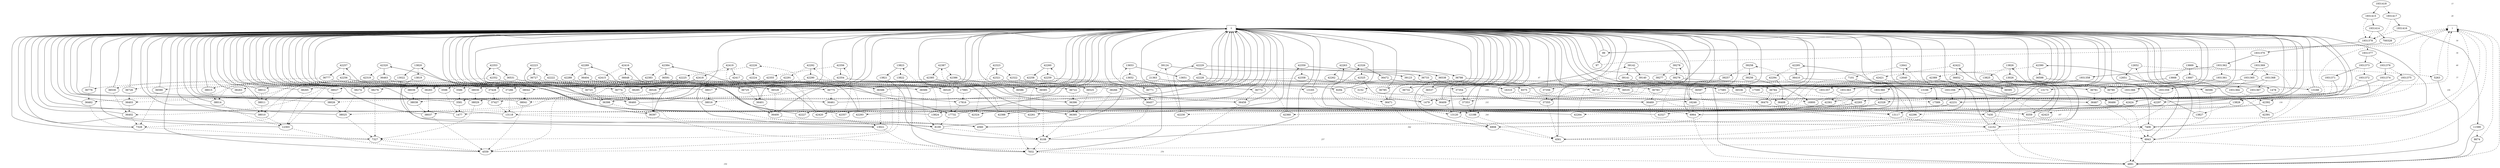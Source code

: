 digraph BDD {
center = true;
{ rank = same; { node [style=invis]; "T" };
 { node [shape=box,fontsize=12]; "0"; }
  { node [shape=box,fontsize=12]; "1"; }
}
{ rank=same; { node [shape=plaintext,fontname="Times Italic",fontsize=12] "13" };"1931418";}
{ rank=same; { node [shape=plaintext,fontname="Times Italic",fontsize=12] "20" };"1931415";"1931417";}
{ rank=same; { node [shape=plaintext,fontname="Times Italic",fontsize=12] "1" };"1931414";"1931416";}
{ rank=same; { node [shape=plaintext,fontname="Times Italic",fontsize=12] "50" };"700328";"1931378";}
{ rank=same; { node [shape=plaintext,fontname="Times Italic",fontsize=12] "58" };"99";"1931370";"1931377";}
{ rank=same; { node [shape=plaintext,fontname="Times Italic",fontsize=12] "68" };"97";"1931362";"1931369";"1931373";"1931376";}
{ rank=same; { node [shape=plaintext,fontname="Times Italic",fontsize=12] "77" };"1931358";"1931361";"1931365";"1931368";"1931371";"1931372";"1931374";"1931375";}
{ rank=same; { node [shape=plaintext,fontname="Times Italic",fontsize=12] "226" };"1931356";"1931357";"1931359";"1931360";"1931363";"1931364";"1931366";"1931367";}
{ rank=same; { node [shape=plaintext,fontname="Times Italic",fontsize=12] "116" };"13828";"42231";"42265";"42297";"42328";"42361";"42392";"42424";}
{ rank=same; { node [shape=plaintext,fontname="Times Italic",fontsize=12] "107" };"13824";"13827";"42227";"42230";"42261";"42264";"42293";"42296";"42324";"42327";"42357";"42360";"42388";"42391";"42420";"42423";}
{ rank=same; { node [shape=plaintext,fontname="Times Italic",fontsize=12] "97" };"12641";"12652";"13653";"13669";"13820";"13823";"13826";"39124";"39142";"39258";"39278";"42223";"42226";"42229";"42257";"42260";"42263";"42289";"42292";"42295";"42320";"42323";"42326";"42353";"42356";"42359";"42384";"42387";"42390";"42416";"42419";"42422";}
{ rank=same; { node [shape=plaintext,fontname="Times Italic",fontsize=12] "87" };"5263";"7101";"12640";"12651";"13022";"13026";"13651";"13652";"13667";"13668";"13819";"13821";"13822";"13825";"21363";"36404";"36410";"36463";"36472";"36531";"36538";"36591";"36598";"36648";"36652";"36727";"36733";"36777";"36786";"39123";"39140";"39141";"39256";"39257";"39276";"39277";"42222";"42224";"42225";"42228";"42256";"42258";"42259";"42262";"42288";"42290";"42291";"42294";"42319";"42321";"42322";"42325";"42352";"42354";"42355";"42358";"42383";"42385";"42386";"42389";"42415";"42417";"42418";"42421";}
{ rank=same; { node [shape=plaintext,fontname="Times Italic",fontsize=12] "238" };"1478";"3152";"3586";"3598";"8294";"8375";"13165";"13166";"13168";"13173";"16310";"17585";"17590";"17985";"36525";"36526";"36528";"36529";"36530";"36535";"36536";"36537";"36585";"36586";"36588";"36589";"36590";"36595";"36596";"36597";"36722";"36723";"36725";"36726";"36731";"36732";"36771";"36772";"36774";"36775";"36776";"36780";"36781";"36783";"36784";"36785";"37286";"37354";"37356";"37428";"38012";"38015";"38017";"38027";"38030";"38039";"38042";"38263";"38265";"38266";"38274";"38276";"38283";"38285";}
{ rank=same; { node [shape=plaintext,fontname="Times Italic",fontsize=12] "232" };"1479";"3581";"16246";"16900";"17589";"17916";"36396";"36398";"36401";"36403";"36408";"36409";"36457";"36458";"36460";"36461";"36462";"36466";"36467";"36469";"36470";"36471";"37353";"37355";"37427";"38011";"38014";"38016";"38026";"38029";"38038";"38041";}
{ rank=same; { node [shape=plaintext,fontname="Times Italic",fontsize=12] "244" };"1477";"6964";"7430";"8359";"12188";"13117";"13118";"13120";"17732";"36395";"36397";"36400";"36402";"38010";"38025";"38037";}
{ rank=same; { node [shape=plaintext,fontname="Times Italic",fontsize=12] "264" };"4560";"6908";"7328";"7406";"8109";"11590";"12152";"12303";"13021";}
{ rank=same; { node [shape=plaintext,fontname="Times Italic",fontsize=12] "257" };"4561";"6943";"7327";"8108";"8674";}
{ rank=same; { node [shape=plaintext,fontname="Times Italic",fontsize=12] "270" };"4559";"7832";}
{ rank=same; { node [shape=plaintext,fontname="Times Italic",fontsize=12] "250" };"4891";}
edge [style = invis]; {"13" -> "20" -> "1" -> "50" -> "58" -> "68" -> "77" -> "226" -> "116" -> "107" -> "97" -> "87" -> "238" -> "232" -> "244" -> "264" -> "257" -> "270" -> "250" -> "T"; }
"97" -> "0" [style=solid,arrowsize=".75"];
"97" -> "1" [style=dashed,arrowsize=".75"];
"99" -> "0" [style=solid,arrowsize=".75"];
"99" -> "97" [style=dashed,arrowsize=".75"];
"1477" -> "0" [style=solid,arrowsize=".75"];
"1477" -> "1" [style=dashed,arrowsize=".75"];
"1478" -> "0" [style=solid,arrowsize=".75"];
"1478" -> "1" [style=dashed,arrowsize=".75"];
"1479" -> "0" [style=solid,arrowsize=".75"];
"1479" -> "1" [style=dashed,arrowsize=".75"];
"3152" -> "0" [style=solid,arrowsize=".75"];
"3152" -> "1479" [style=dashed,arrowsize=".75"];
"3581" -> "0" [style=solid,arrowsize=".75"];
"3581" -> "1477" [style=dashed,arrowsize=".75"];
"3586" -> "0" [style=solid,arrowsize=".75"];
"3586" -> "3581" [style=dashed,arrowsize=".75"];
"3598" -> "0" [style=solid,arrowsize=".75"];
"3598" -> "1477" [style=dashed,arrowsize=".75"];
"4559" -> "0" [style=solid,arrowsize=".75"];
"4559" -> "1" [style=dashed,arrowsize=".75"];
"4560" -> "0" [style=solid,arrowsize=".75"];
"4560" -> "1" [style=dashed,arrowsize=".75"];
"4561" -> "0" [style=solid,arrowsize=".75"];
"4561" -> "1" [style=dashed,arrowsize=".75"];
"4891" -> "0" [style=solid,arrowsize=".75"];
"4891" -> "1" [style=dashed,arrowsize=".75"];
"5263" -> "4891" [style=solid,arrowsize=".75"];
"5263" -> "1" [style=dashed,arrowsize=".75"];
"6908" -> "0" [style=solid,arrowsize=".75"];
"6908" -> "4561" [style=dashed,arrowsize=".75"];
"6943" -> "0" [style=solid,arrowsize=".75"];
"6943" -> "4891" [style=dashed,arrowsize=".75"];
"6964" -> "0" [style=solid,arrowsize=".75"];
"6964" -> "4891" [style=dashed,arrowsize=".75"];
"7101" -> "6964" [style=solid,arrowsize=".75"];
"7101" -> "1477" [style=dashed,arrowsize=".75"];
"7327" -> "0" [style=solid,arrowsize=".75"];
"7327" -> "4559" [style=dashed,arrowsize=".75"];
"7328" -> "0" [style=solid,arrowsize=".75"];
"7328" -> "7327" [style=dashed,arrowsize=".75"];
"7406" -> "0" [style=solid,arrowsize=".75"];
"7406" -> "6943" [style=dashed,arrowsize=".75"];
"7430" -> "0" [style=solid,arrowsize=".75"];
"7430" -> "6943" [style=dashed,arrowsize=".75"];
"7832" -> "0" [style=solid,arrowsize=".75"];
"7832" -> "4891" [style=dashed,arrowsize=".75"];
"8108" -> "0" [style=solid,arrowsize=".75"];
"8108" -> "7832" [style=dashed,arrowsize=".75"];
"8109" -> "0" [style=solid,arrowsize=".75"];
"8109" -> "8108" [style=dashed,arrowsize=".75"];
"8294" -> "0" [style=solid,arrowsize=".75"];
"8294" -> "6964" [style=dashed,arrowsize=".75"];
"8359" -> "0" [style=solid,arrowsize=".75"];
"8359" -> "7406" [style=dashed,arrowsize=".75"];
"8375" -> "0" [style=solid,arrowsize=".75"];
"8375" -> "7430" [style=dashed,arrowsize=".75"];
"8674" -> "4891" [style=solid,arrowsize=".75"];
"8674" -> "1" [style=dashed,arrowsize=".75"];
"11590" -> "4891" [style=solid,arrowsize=".75"];
"11590" -> "8674" [style=dashed,arrowsize=".75"];
"12152" -> "0" [style=solid,arrowsize=".75"];
"12152" -> "4891" [style=dashed,arrowsize=".75"];
"12188" -> "0" [style=solid,arrowsize=".75"];
"12188" -> "4561" [style=dashed,arrowsize=".75"];
"12303" -> "0" [style=solid,arrowsize=".75"];
"12303" -> "4559" [style=dashed,arrowsize=".75"];
"12640" -> "7430" [style=solid,arrowsize=".75"];
"12640" -> "12188" [style=dashed,arrowsize=".75"];
"12641" -> "12640" [style=solid,arrowsize=".75"];
"12641" -> "7101" [style=dashed,arrowsize=".75"];
"12651" -> "6943" [style=solid,arrowsize=".75"];
"12651" -> "4561" [style=dashed,arrowsize=".75"];
"12652" -> "12651" [style=solid,arrowsize=".75"];
"12652" -> "5263" [style=dashed,arrowsize=".75"];
"13021" -> "0" [style=solid,arrowsize=".75"];
"13021" -> "7832" [style=dashed,arrowsize=".75"];
"13022" -> "8109" [style=solid,arrowsize=".75"];
"13022" -> "7328" [style=dashed,arrowsize=".75"];
"13026" -> "7406" [style=solid,arrowsize=".75"];
"13026" -> "6908" [style=dashed,arrowsize=".75"];
"13117" -> "0" [style=solid,arrowsize=".75"];
"13117" -> "12152" [style=dashed,arrowsize=".75"];
"13118" -> "0" [style=solid,arrowsize=".75"];
"13118" -> "4560" [style=dashed,arrowsize=".75"];
"13120" -> "0" [style=solid,arrowsize=".75"];
"13120" -> "6908" [style=dashed,arrowsize=".75"];
"13165" -> "0" [style=solid,arrowsize=".75"];
"13165" -> "12188" [style=dashed,arrowsize=".75"];
"13166" -> "0" [style=solid,arrowsize=".75"];
"13166" -> "4561" [style=dashed,arrowsize=".75"];
"13168" -> "0" [style=solid,arrowsize=".75"];
"13168" -> "6943" [style=dashed,arrowsize=".75"];
"13173" -> "0" [style=solid,arrowsize=".75"];
"13173" -> "4891" [style=dashed,arrowsize=".75"];
"13651" -> "8375" [style=solid,arrowsize=".75"];
"13651" -> "13165" [style=dashed,arrowsize=".75"];
"13652" -> "8294" [style=solid,arrowsize=".75"];
"13652" -> "3598" [style=dashed,arrowsize=".75"];
"13653" -> "13651" [style=solid,arrowsize=".75"];
"13653" -> "13652" [style=dashed,arrowsize=".75"];
"13667" -> "13168" [style=solid,arrowsize=".75"];
"13667" -> "13166" [style=dashed,arrowsize=".75"];
"13668" -> "13173" [style=solid,arrowsize=".75"];
"13668" -> "1478" [style=dashed,arrowsize=".75"];
"13669" -> "13667" [style=solid,arrowsize=".75"];
"13669" -> "13668" [style=dashed,arrowsize=".75"];
"13819" -> "13021" [style=solid,arrowsize=".75"];
"13819" -> "12303" [style=dashed,arrowsize=".75"];
"13820" -> "13022" [style=solid,arrowsize=".75"];
"13820" -> "13819" [style=dashed,arrowsize=".75"];
"13821" -> "8108" [style=solid,arrowsize=".75"];
"13821" -> "7327" [style=dashed,arrowsize=".75"];
"13822" -> "7832" [style=solid,arrowsize=".75"];
"13822" -> "4559" [style=dashed,arrowsize=".75"];
"13823" -> "13821" [style=solid,arrowsize=".75"];
"13823" -> "13822" [style=dashed,arrowsize=".75"];
"13824" -> "13820" [style=solid,arrowsize=".75"];
"13824" -> "13823" [style=dashed,arrowsize=".75"];
"13825" -> "12152" [style=solid,arrowsize=".75"];
"13825" -> "4560" [style=dashed,arrowsize=".75"];
"13826" -> "13026" [style=solid,arrowsize=".75"];
"13826" -> "13825" [style=dashed,arrowsize=".75"];
"13827" -> "13826" [style=solid,arrowsize=".75"];
"13827" -> "12652" [style=dashed,arrowsize=".75"];
"13828" -> "13824" [style=solid,arrowsize=".75"];
"13828" -> "13827" [style=dashed,arrowsize=".75"];
"16246" -> "0" [style=solid,arrowsize=".75"];
"16246" -> "6964" [style=dashed,arrowsize=".75"];
"16310" -> "0" [style=solid,arrowsize=".75"];
"16310" -> "16246" [style=dashed,arrowsize=".75"];
"16900" -> "0" [style=solid,arrowsize=".75"];
"16900" -> "7430" [style=dashed,arrowsize=".75"];
"17585" -> "0" [style=solid,arrowsize=".75"];
"17585" -> "16900" [style=dashed,arrowsize=".75"];
"17589" -> "0" [style=solid,arrowsize=".75"];
"17589" -> "8359" [style=dashed,arrowsize=".75"];
"17590" -> "0" [style=solid,arrowsize=".75"];
"17590" -> "17589" [style=dashed,arrowsize=".75"];
"17732" -> "0" [style=solid,arrowsize=".75"];
"17732" -> "8109" [style=dashed,arrowsize=".75"];
"17916" -> "0" [style=solid,arrowsize=".75"];
"17916" -> "17732" [style=dashed,arrowsize=".75"];
"17985" -> "0" [style=solid,arrowsize=".75"];
"17985" -> "17916" [style=dashed,arrowsize=".75"];
"21363" -> "16310" [style=solid,arrowsize=".75"];
"21363" -> "3586" [style=dashed,arrowsize=".75"];
"36395" -> "0" [style=solid,arrowsize=".75"];
"36395" -> "8108" [style=dashed,arrowsize=".75"];
"36396" -> "0" [style=solid,arrowsize=".75"];
"36396" -> "36395" [style=dashed,arrowsize=".75"];
"36397" -> "0" [style=solid,arrowsize=".75"];
"36397" -> "7832" [style=dashed,arrowsize=".75"];
"36398" -> "0" [style=solid,arrowsize=".75"];
"36398" -> "36397" [style=dashed,arrowsize=".75"];
"36400" -> "0" [style=solid,arrowsize=".75"];
"36400" -> "13021" [style=dashed,arrowsize=".75"];
"36401" -> "0" [style=solid,arrowsize=".75"];
"36401" -> "36400" [style=dashed,arrowsize=".75"];
"36402" -> "0" [style=solid,arrowsize=".75"];
"36402" -> "7328" [style=dashed,arrowsize=".75"];
"36403" -> "0" [style=solid,arrowsize=".75"];
"36403" -> "36402" [style=dashed,arrowsize=".75"];
"36404" -> "17916" [style=solid,arrowsize=".75"];
"36404" -> "36403" [style=dashed,arrowsize=".75"];
"36408" -> "0" [style=solid,arrowsize=".75"];
"36408" -> "13117" [style=dashed,arrowsize=".75"];
"36409" -> "0" [style=solid,arrowsize=".75"];
"36409" -> "13120" [style=dashed,arrowsize=".75"];
"36410" -> "17589" [style=solid,arrowsize=".75"];
"36410" -> "36409" [style=dashed,arrowsize=".75"];
"36457" -> "0" [style=solid,arrowsize=".75"];
"36457" -> "8108" [style=dashed,arrowsize=".75"];
"36458" -> "0" [style=solid,arrowsize=".75"];
"36458" -> "7832" [style=dashed,arrowsize=".75"];
"36460" -> "0" [style=solid,arrowsize=".75"];
"36460" -> "13021" [style=dashed,arrowsize=".75"];
"36461" -> "0" [style=solid,arrowsize=".75"];
"36461" -> "8109" [style=dashed,arrowsize=".75"];
"36462" -> "0" [style=solid,arrowsize=".75"];
"36462" -> "7328" [style=dashed,arrowsize=".75"];
"36463" -> "36461" [style=solid,arrowsize=".75"];
"36463" -> "36462" [style=dashed,arrowsize=".75"];
"36466" -> "0" [style=solid,arrowsize=".75"];
"36466" -> "6943" [style=dashed,arrowsize=".75"];
"36467" -> "0" [style=solid,arrowsize=".75"];
"36467" -> "4891" [style=dashed,arrowsize=".75"];
"36469" -> "0" [style=solid,arrowsize=".75"];
"36469" -> "12152" [style=dashed,arrowsize=".75"];
"36470" -> "0" [style=solid,arrowsize=".75"];
"36470" -> "7406" [style=dashed,arrowsize=".75"];
"36471" -> "0" [style=solid,arrowsize=".75"];
"36471" -> "6908" [style=dashed,arrowsize=".75"];
"36472" -> "36470" [style=solid,arrowsize=".75"];
"36472" -> "36471" [style=dashed,arrowsize=".75"];
"36525" -> "0" [style=solid,arrowsize=".75"];
"36525" -> "36395" [style=dashed,arrowsize=".75"];
"36526" -> "0" [style=solid,arrowsize=".75"];
"36526" -> "36397" [style=dashed,arrowsize=".75"];
"36528" -> "0" [style=solid,arrowsize=".75"];
"36528" -> "36400" [style=dashed,arrowsize=".75"];
"36529" -> "0" [style=solid,arrowsize=".75"];
"36529" -> "17732" [style=dashed,arrowsize=".75"];
"36530" -> "0" [style=solid,arrowsize=".75"];
"36530" -> "36402" [style=dashed,arrowsize=".75"];
"36531" -> "36529" [style=solid,arrowsize=".75"];
"36531" -> "36530" [style=dashed,arrowsize=".75"];
"36535" -> "0" [style=solid,arrowsize=".75"];
"36535" -> "13117" [style=dashed,arrowsize=".75"];
"36536" -> "0" [style=solid,arrowsize=".75"];
"36536" -> "8359" [style=dashed,arrowsize=".75"];
"36537" -> "0" [style=solid,arrowsize=".75"];
"36537" -> "13120" [style=dashed,arrowsize=".75"];
"36538" -> "36536" [style=solid,arrowsize=".75"];
"36538" -> "36537" [style=dashed,arrowsize=".75"];
"36585" -> "0" [style=solid,arrowsize=".75"];
"36585" -> "8108" [style=dashed,arrowsize=".75"];
"36586" -> "0" [style=solid,arrowsize=".75"];
"36586" -> "7832" [style=dashed,arrowsize=".75"];
"36588" -> "0" [style=solid,arrowsize=".75"];
"36588" -> "13021" [style=dashed,arrowsize=".75"];
"36589" -> "0" [style=solid,arrowsize=".75"];
"36589" -> "8109" [style=dashed,arrowsize=".75"];
"36590" -> "0" [style=solid,arrowsize=".75"];
"36590" -> "7328" [style=dashed,arrowsize=".75"];
"36591" -> "36589" [style=solid,arrowsize=".75"];
"36591" -> "36590" [style=dashed,arrowsize=".75"];
"36595" -> "0" [style=solid,arrowsize=".75"];
"36595" -> "12152" [style=dashed,arrowsize=".75"];
"36596" -> "0" [style=solid,arrowsize=".75"];
"36596" -> "7406" [style=dashed,arrowsize=".75"];
"36597" -> "0" [style=solid,arrowsize=".75"];
"36597" -> "6908" [style=dashed,arrowsize=".75"];
"36598" -> "36596" [style=solid,arrowsize=".75"];
"36598" -> "36597" [style=dashed,arrowsize=".75"];
"36648" -> "17732" [style=solid,arrowsize=".75"];
"36648" -> "36402" [style=dashed,arrowsize=".75"];
"36652" -> "8359" [style=solid,arrowsize=".75"];
"36652" -> "13120" [style=dashed,arrowsize=".75"];
"36722" -> "0" [style=solid,arrowsize=".75"];
"36722" -> "36396" [style=dashed,arrowsize=".75"];
"36723" -> "0" [style=solid,arrowsize=".75"];
"36723" -> "36398" [style=dashed,arrowsize=".75"];
"36725" -> "0" [style=solid,arrowsize=".75"];
"36725" -> "36401" [style=dashed,arrowsize=".75"];
"36726" -> "0" [style=solid,arrowsize=".75"];
"36726" -> "36403" [style=dashed,arrowsize=".75"];
"36727" -> "17985" [style=solid,arrowsize=".75"];
"36727" -> "36726" [style=dashed,arrowsize=".75"];
"36731" -> "0" [style=solid,arrowsize=".75"];
"36731" -> "36408" [style=dashed,arrowsize=".75"];
"36732" -> "0" [style=solid,arrowsize=".75"];
"36732" -> "36409" [style=dashed,arrowsize=".75"];
"36733" -> "17590" [style=solid,arrowsize=".75"];
"36733" -> "36732" [style=dashed,arrowsize=".75"];
"36771" -> "0" [style=solid,arrowsize=".75"];
"36771" -> "36457" [style=dashed,arrowsize=".75"];
"36772" -> "0" [style=solid,arrowsize=".75"];
"36772" -> "36458" [style=dashed,arrowsize=".75"];
"36774" -> "0" [style=solid,arrowsize=".75"];
"36774" -> "36460" [style=dashed,arrowsize=".75"];
"36775" -> "0" [style=solid,arrowsize=".75"];
"36775" -> "36461" [style=dashed,arrowsize=".75"];
"36776" -> "0" [style=solid,arrowsize=".75"];
"36776" -> "36462" [style=dashed,arrowsize=".75"];
"36777" -> "36775" [style=solid,arrowsize=".75"];
"36777" -> "36776" [style=dashed,arrowsize=".75"];
"36780" -> "0" [style=solid,arrowsize=".75"];
"36780" -> "36466" [style=dashed,arrowsize=".75"];
"36781" -> "0" [style=solid,arrowsize=".75"];
"36781" -> "36467" [style=dashed,arrowsize=".75"];
"36783" -> "0" [style=solid,arrowsize=".75"];
"36783" -> "36469" [style=dashed,arrowsize=".75"];
"36784" -> "0" [style=solid,arrowsize=".75"];
"36784" -> "36470" [style=dashed,arrowsize=".75"];
"36785" -> "0" [style=solid,arrowsize=".75"];
"36785" -> "36471" [style=dashed,arrowsize=".75"];
"36786" -> "36784" [style=solid,arrowsize=".75"];
"36786" -> "36785" [style=dashed,arrowsize=".75"];
"37286" -> "0" [style=solid,arrowsize=".75"];
"37286" -> "13118" [style=dashed,arrowsize=".75"];
"37353" -> "0" [style=solid,arrowsize=".75"];
"37353" -> "12188" [style=dashed,arrowsize=".75"];
"37354" -> "0" [style=solid,arrowsize=".75"];
"37354" -> "37353" [style=dashed,arrowsize=".75"];
"37355" -> "0" [style=solid,arrowsize=".75"];
"37355" -> "4561" [style=dashed,arrowsize=".75"];
"37356" -> "0" [style=solid,arrowsize=".75"];
"37356" -> "37355" [style=dashed,arrowsize=".75"];
"37427" -> "0" [style=solid,arrowsize=".75"];
"37427" -> "13118" [style=dashed,arrowsize=".75"];
"37428" -> "0" [style=solid,arrowsize=".75"];
"37428" -> "37427" [style=dashed,arrowsize=".75"];
"38010" -> "0" [style=solid,arrowsize=".75"];
"38010" -> "12303" [style=dashed,arrowsize=".75"];
"38011" -> "0" [style=solid,arrowsize=".75"];
"38011" -> "38010" [style=dashed,arrowsize=".75"];
"38012" -> "0" [style=solid,arrowsize=".75"];
"38012" -> "38011" [style=dashed,arrowsize=".75"];
"38014" -> "0" [style=solid,arrowsize=".75"];
"38014" -> "12303" [style=dashed,arrowsize=".75"];
"38015" -> "0" [style=solid,arrowsize=".75"];
"38015" -> "38014" [style=dashed,arrowsize=".75"];
"38016" -> "0" [style=solid,arrowsize=".75"];
"38016" -> "4560" [style=dashed,arrowsize=".75"];
"38017" -> "0" [style=solid,arrowsize=".75"];
"38017" -> "38016" [style=dashed,arrowsize=".75"];
"38025" -> "0" [style=solid,arrowsize=".75"];
"38025" -> "7327" [style=dashed,arrowsize=".75"];
"38026" -> "0" [style=solid,arrowsize=".75"];
"38026" -> "38025" [style=dashed,arrowsize=".75"];
"38027" -> "0" [style=solid,arrowsize=".75"];
"38027" -> "38026" [style=dashed,arrowsize=".75"];
"38029" -> "0" [style=solid,arrowsize=".75"];
"38029" -> "7327" [style=dashed,arrowsize=".75"];
"38030" -> "0" [style=solid,arrowsize=".75"];
"38030" -> "38029" [style=dashed,arrowsize=".75"];
"38037" -> "0" [style=solid,arrowsize=".75"];
"38037" -> "4559" [style=dashed,arrowsize=".75"];
"38038" -> "0" [style=solid,arrowsize=".75"];
"38038" -> "38037" [style=dashed,arrowsize=".75"];
"38039" -> "0" [style=solid,arrowsize=".75"];
"38039" -> "38038" [style=dashed,arrowsize=".75"];
"38041" -> "0" [style=solid,arrowsize=".75"];
"38041" -> "4559" [style=dashed,arrowsize=".75"];
"38042" -> "0" [style=solid,arrowsize=".75"];
"38042" -> "38041" [style=dashed,arrowsize=".75"];
"38263" -> "0" [style=solid,arrowsize=".75"];
"38263" -> "38010" [style=dashed,arrowsize=".75"];
"38265" -> "0" [style=solid,arrowsize=".75"];
"38265" -> "12303" [style=dashed,arrowsize=".75"];
"38266" -> "0" [style=solid,arrowsize=".75"];
"38266" -> "4560" [style=dashed,arrowsize=".75"];
"38274" -> "0" [style=solid,arrowsize=".75"];
"38274" -> "38025" [style=dashed,arrowsize=".75"];
"38276" -> "0" [style=solid,arrowsize=".75"];
"38276" -> "7327" [style=dashed,arrowsize=".75"];
"38283" -> "0" [style=solid,arrowsize=".75"];
"38283" -> "38037" [style=dashed,arrowsize=".75"];
"38285" -> "0" [style=solid,arrowsize=".75"];
"38285" -> "4559" [style=dashed,arrowsize=".75"];
"39123" -> "17585" [style=solid,arrowsize=".75"];
"39123" -> "37354" [style=dashed,arrowsize=".75"];
"39124" -> "39123" [style=solid,arrowsize=".75"];
"39124" -> "21363" [style=dashed,arrowsize=".75"];
"39140" -> "36780" [style=solid,arrowsize=".75"];
"39140" -> "37356" [style=dashed,arrowsize=".75"];
"39141" -> "36781" [style=solid,arrowsize=".75"];
"39141" -> "3152" [style=dashed,arrowsize=".75"];
"39142" -> "39140" [style=solid,arrowsize=".75"];
"39142" -> "39141" [style=dashed,arrowsize=".75"];
"39256" -> "16900" [style=solid,arrowsize=".75"];
"39256" -> "37353" [style=dashed,arrowsize=".75"];
"39257" -> "16246" [style=solid,arrowsize=".75"];
"39257" -> "3581" [style=dashed,arrowsize=".75"];
"39258" -> "39256" [style=solid,arrowsize=".75"];
"39258" -> "39257" [style=dashed,arrowsize=".75"];
"39276" -> "36466" [style=solid,arrowsize=".75"];
"39276" -> "37355" [style=dashed,arrowsize=".75"];
"39277" -> "36467" [style=solid,arrowsize=".75"];
"39277" -> "1479" [style=dashed,arrowsize=".75"];
"39278" -> "39276" [style=solid,arrowsize=".75"];
"39278" -> "39277" [style=dashed,arrowsize=".75"];
"42222" -> "36725" [style=solid,arrowsize=".75"];
"42222" -> "38012" [style=dashed,arrowsize=".75"];
"42223" -> "36727" [style=solid,arrowsize=".75"];
"42223" -> "42222" [style=dashed,arrowsize=".75"];
"42224" -> "36722" [style=solid,arrowsize=".75"];
"42224" -> "38027" [style=dashed,arrowsize=".75"];
"42225" -> "36723" [style=solid,arrowsize=".75"];
"42225" -> "38039" [style=dashed,arrowsize=".75"];
"42226" -> "42224" [style=solid,arrowsize=".75"];
"42226" -> "42225" [style=dashed,arrowsize=".75"];
"42227" -> "42223" [style=solid,arrowsize=".75"];
"42227" -> "42226" [style=dashed,arrowsize=".75"];
"42228" -> "36731" [style=solid,arrowsize=".75"];
"42228" -> "37428" [style=dashed,arrowsize=".75"];
"42229" -> "36733" [style=solid,arrowsize=".75"];
"42229" -> "42228" [style=dashed,arrowsize=".75"];
"42230" -> "42229" [style=solid,arrowsize=".75"];
"42230" -> "39124" [style=dashed,arrowsize=".75"];
"42231" -> "42227" [style=solid,arrowsize=".75"];
"42231" -> "42230" [style=dashed,arrowsize=".75"];
"42256" -> "36774" [style=solid,arrowsize=".75"];
"42256" -> "38015" [style=dashed,arrowsize=".75"];
"42257" -> "36777" [style=solid,arrowsize=".75"];
"42257" -> "42256" [style=dashed,arrowsize=".75"];
"42258" -> "36771" [style=solid,arrowsize=".75"];
"42258" -> "38030" [style=dashed,arrowsize=".75"];
"42259" -> "36772" [style=solid,arrowsize=".75"];
"42259" -> "38042" [style=dashed,arrowsize=".75"];
"42260" -> "42258" [style=solid,arrowsize=".75"];
"42260" -> "42259" [style=dashed,arrowsize=".75"];
"42261" -> "42257" [style=solid,arrowsize=".75"];
"42261" -> "42260" [style=dashed,arrowsize=".75"];
"42262" -> "36783" [style=solid,arrowsize=".75"];
"42262" -> "38017" [style=dashed,arrowsize=".75"];
"42263" -> "36786" [style=solid,arrowsize=".75"];
"42263" -> "42262" [style=dashed,arrowsize=".75"];
"42264" -> "42263" [style=solid,arrowsize=".75"];
"42264" -> "39142" [style=dashed,arrowsize=".75"];
"42265" -> "42261" [style=solid,arrowsize=".75"];
"42265" -> "42264" [style=dashed,arrowsize=".75"];
"42288" -> "36401" [style=solid,arrowsize=".75"];
"42288" -> "38011" [style=dashed,arrowsize=".75"];
"42289" -> "36404" [style=solid,arrowsize=".75"];
"42289" -> "42288" [style=dashed,arrowsize=".75"];
"42290" -> "36396" [style=solid,arrowsize=".75"];
"42290" -> "38026" [style=dashed,arrowsize=".75"];
"42291" -> "36398" [style=solid,arrowsize=".75"];
"42291" -> "38038" [style=dashed,arrowsize=".75"];
"42292" -> "42290" [style=solid,arrowsize=".75"];
"42292" -> "42291" [style=dashed,arrowsize=".75"];
"42293" -> "42289" [style=solid,arrowsize=".75"];
"42293" -> "42292" [style=dashed,arrowsize=".75"];
"42294" -> "36408" [style=solid,arrowsize=".75"];
"42294" -> "37427" [style=dashed,arrowsize=".75"];
"42295" -> "36410" [style=solid,arrowsize=".75"];
"42295" -> "42294" [style=dashed,arrowsize=".75"];
"42296" -> "42295" [style=solid,arrowsize=".75"];
"42296" -> "39258" [style=dashed,arrowsize=".75"];
"42297" -> "42293" [style=solid,arrowsize=".75"];
"42297" -> "42296" [style=dashed,arrowsize=".75"];
"42319" -> "36460" [style=solid,arrowsize=".75"];
"42319" -> "38014" [style=dashed,arrowsize=".75"];
"42320" -> "36463" [style=solid,arrowsize=".75"];
"42320" -> "42319" [style=dashed,arrowsize=".75"];
"42321" -> "36457" [style=solid,arrowsize=".75"];
"42321" -> "38029" [style=dashed,arrowsize=".75"];
"42322" -> "36458" [style=solid,arrowsize=".75"];
"42322" -> "38041" [style=dashed,arrowsize=".75"];
"42323" -> "42321" [style=solid,arrowsize=".75"];
"42323" -> "42322" [style=dashed,arrowsize=".75"];
"42324" -> "42320" [style=solid,arrowsize=".75"];
"42324" -> "42323" [style=dashed,arrowsize=".75"];
"42325" -> "36469" [style=solid,arrowsize=".75"];
"42325" -> "38016" [style=dashed,arrowsize=".75"];
"42326" -> "36472" [style=solid,arrowsize=".75"];
"42326" -> "42325" [style=dashed,arrowsize=".75"];
"42327" -> "42326" [style=solid,arrowsize=".75"];
"42327" -> "39278" [style=dashed,arrowsize=".75"];
"42328" -> "42324" [style=solid,arrowsize=".75"];
"42328" -> "42327" [style=dashed,arrowsize=".75"];
"42352" -> "36528" [style=solid,arrowsize=".75"];
"42352" -> "38263" [style=dashed,arrowsize=".75"];
"42353" -> "36531" [style=solid,arrowsize=".75"];
"42353" -> "42352" [style=dashed,arrowsize=".75"];
"42354" -> "36525" [style=solid,arrowsize=".75"];
"42354" -> "38274" [style=dashed,arrowsize=".75"];
"42355" -> "36526" [style=solid,arrowsize=".75"];
"42355" -> "38283" [style=dashed,arrowsize=".75"];
"42356" -> "42354" [style=solid,arrowsize=".75"];
"42356" -> "42355" [style=dashed,arrowsize=".75"];
"42357" -> "42353" [style=solid,arrowsize=".75"];
"42357" -> "42356" [style=dashed,arrowsize=".75"];
"42358" -> "36535" [style=solid,arrowsize=".75"];
"42358" -> "37286" [style=dashed,arrowsize=".75"];
"42359" -> "36538" [style=solid,arrowsize=".75"];
"42359" -> "42358" [style=dashed,arrowsize=".75"];
"42360" -> "42359" [style=solid,arrowsize=".75"];
"42360" -> "13653" [style=dashed,arrowsize=".75"];
"42361" -> "42357" [style=solid,arrowsize=".75"];
"42361" -> "42360" [style=dashed,arrowsize=".75"];
"42383" -> "36588" [style=solid,arrowsize=".75"];
"42383" -> "38265" [style=dashed,arrowsize=".75"];
"42384" -> "36591" [style=solid,arrowsize=".75"];
"42384" -> "42383" [style=dashed,arrowsize=".75"];
"42385" -> "36585" [style=solid,arrowsize=".75"];
"42385" -> "38276" [style=dashed,arrowsize=".75"];
"42386" -> "36586" [style=solid,arrowsize=".75"];
"42386" -> "38285" [style=dashed,arrowsize=".75"];
"42387" -> "42385" [style=solid,arrowsize=".75"];
"42387" -> "42386" [style=dashed,arrowsize=".75"];
"42388" -> "42384" [style=solid,arrowsize=".75"];
"42388" -> "42387" [style=dashed,arrowsize=".75"];
"42389" -> "36595" [style=solid,arrowsize=".75"];
"42389" -> "38266" [style=dashed,arrowsize=".75"];
"42390" -> "36598" [style=solid,arrowsize=".75"];
"42390" -> "42389" [style=dashed,arrowsize=".75"];
"42391" -> "42390" [style=solid,arrowsize=".75"];
"42391" -> "13669" [style=dashed,arrowsize=".75"];
"42392" -> "42388" [style=solid,arrowsize=".75"];
"42392" -> "42391" [style=dashed,arrowsize=".75"];
"42415" -> "36400" [style=solid,arrowsize=".75"];
"42415" -> "38010" [style=dashed,arrowsize=".75"];
"42416" -> "36648" [style=solid,arrowsize=".75"];
"42416" -> "42415" [style=dashed,arrowsize=".75"];
"42417" -> "36395" [style=solid,arrowsize=".75"];
"42417" -> "38025" [style=dashed,arrowsize=".75"];
"42418" -> "36397" [style=solid,arrowsize=".75"];
"42418" -> "38037" [style=dashed,arrowsize=".75"];
"42419" -> "42417" [style=solid,arrowsize=".75"];
"42419" -> "42418" [style=dashed,arrowsize=".75"];
"42420" -> "42416" [style=solid,arrowsize=".75"];
"42420" -> "42419" [style=dashed,arrowsize=".75"];
"42421" -> "13117" [style=solid,arrowsize=".75"];
"42421" -> "13118" [style=dashed,arrowsize=".75"];
"42422" -> "36652" [style=solid,arrowsize=".75"];
"42422" -> "42421" [style=dashed,arrowsize=".75"];
"42423" -> "42422" [style=solid,arrowsize=".75"];
"42423" -> "12641" [style=dashed,arrowsize=".75"];
"42424" -> "42420" [style=solid,arrowsize=".75"];
"42424" -> "42423" [style=dashed,arrowsize=".75"];
"700328" -> "99" [style=solid,arrowsize=".75"];
"700328" -> "1" [style=dashed,arrowsize=".75"];
"1931356" -> "0" [style=solid,arrowsize=".75"];
"1931356" -> "42231" [style=dashed,arrowsize=".75"];
"1931357" -> "0" [style=solid,arrowsize=".75"];
"1931357" -> "42265" [style=dashed,arrowsize=".75"];
"1931358" -> "1931356" [style=solid,arrowsize=".75"];
"1931358" -> "1931357" [style=dashed,arrowsize=".75"];
"1931359" -> "0" [style=solid,arrowsize=".75"];
"1931359" -> "42297" [style=dashed,arrowsize=".75"];
"1931360" -> "0" [style=solid,arrowsize=".75"];
"1931360" -> "42328" [style=dashed,arrowsize=".75"];
"1931361" -> "1931359" [style=solid,arrowsize=".75"];
"1931361" -> "1931360" [style=dashed,arrowsize=".75"];
"1931362" -> "1931358" [style=solid,arrowsize=".75"];
"1931362" -> "1931361" [style=dashed,arrowsize=".75"];
"1931363" -> "0" [style=solid,arrowsize=".75"];
"1931363" -> "42361" [style=dashed,arrowsize=".75"];
"1931364" -> "0" [style=solid,arrowsize=".75"];
"1931364" -> "42392" [style=dashed,arrowsize=".75"];
"1931365" -> "1931363" [style=solid,arrowsize=".75"];
"1931365" -> "1931364" [style=dashed,arrowsize=".75"];
"1931366" -> "0" [style=solid,arrowsize=".75"];
"1931366" -> "42424" [style=dashed,arrowsize=".75"];
"1931367" -> "0" [style=solid,arrowsize=".75"];
"1931367" -> "13828" [style=dashed,arrowsize=".75"];
"1931368" -> "1931366" [style=solid,arrowsize=".75"];
"1931368" -> "1931367" [style=dashed,arrowsize=".75"];
"1931369" -> "1931365" [style=solid,arrowsize=".75"];
"1931369" -> "1931368" [style=dashed,arrowsize=".75"];
"1931370" -> "1931362" [style=solid,arrowsize=".75"];
"1931370" -> "1931369" [style=dashed,arrowsize=".75"];
"1931371" -> "42231" [style=solid,arrowsize=".75"];
"1931371" -> "42265" [style=dashed,arrowsize=".75"];
"1931372" -> "42297" [style=solid,arrowsize=".75"];
"1931372" -> "42328" [style=dashed,arrowsize=".75"];
"1931373" -> "1931371" [style=solid,arrowsize=".75"];
"1931373" -> "1931372" [style=dashed,arrowsize=".75"];
"1931374" -> "42361" [style=solid,arrowsize=".75"];
"1931374" -> "42392" [style=dashed,arrowsize=".75"];
"1931375" -> "42424" [style=solid,arrowsize=".75"];
"1931375" -> "13828" [style=dashed,arrowsize=".75"];
"1931376" -> "1931374" [style=solid,arrowsize=".75"];
"1931376" -> "1931375" [style=dashed,arrowsize=".75"];
"1931377" -> "1931373" [style=solid,arrowsize=".75"];
"1931377" -> "1931376" [style=dashed,arrowsize=".75"];
"1931378" -> "1931370" [style=solid,arrowsize=".75"];
"1931378" -> "1931377" [style=dashed,arrowsize=".75"];
"1931414" -> "700328" [style=solid,arrowsize=".75"];
"1931414" -> "1931378" [style=dashed,arrowsize=".75"];
"1931415" -> "1931414" [style=solid,arrowsize=".75"];
"1931415" -> "1931378" [style=dashed,arrowsize=".75"];
"1931416" -> "11590" [style=solid,arrowsize=".75"];
"1931416" -> "1931378" [style=dashed,arrowsize=".75"];
"1931417" -> "1931416" [style=solid,arrowsize=".75"];
"1931417" -> "1931378" [style=dashed,arrowsize=".75"];
"1931418" -> "1931415" [style=solid,arrowsize=".75"];
"1931418" -> "1931417" [style=dashed,arrowsize=".75"];
}

